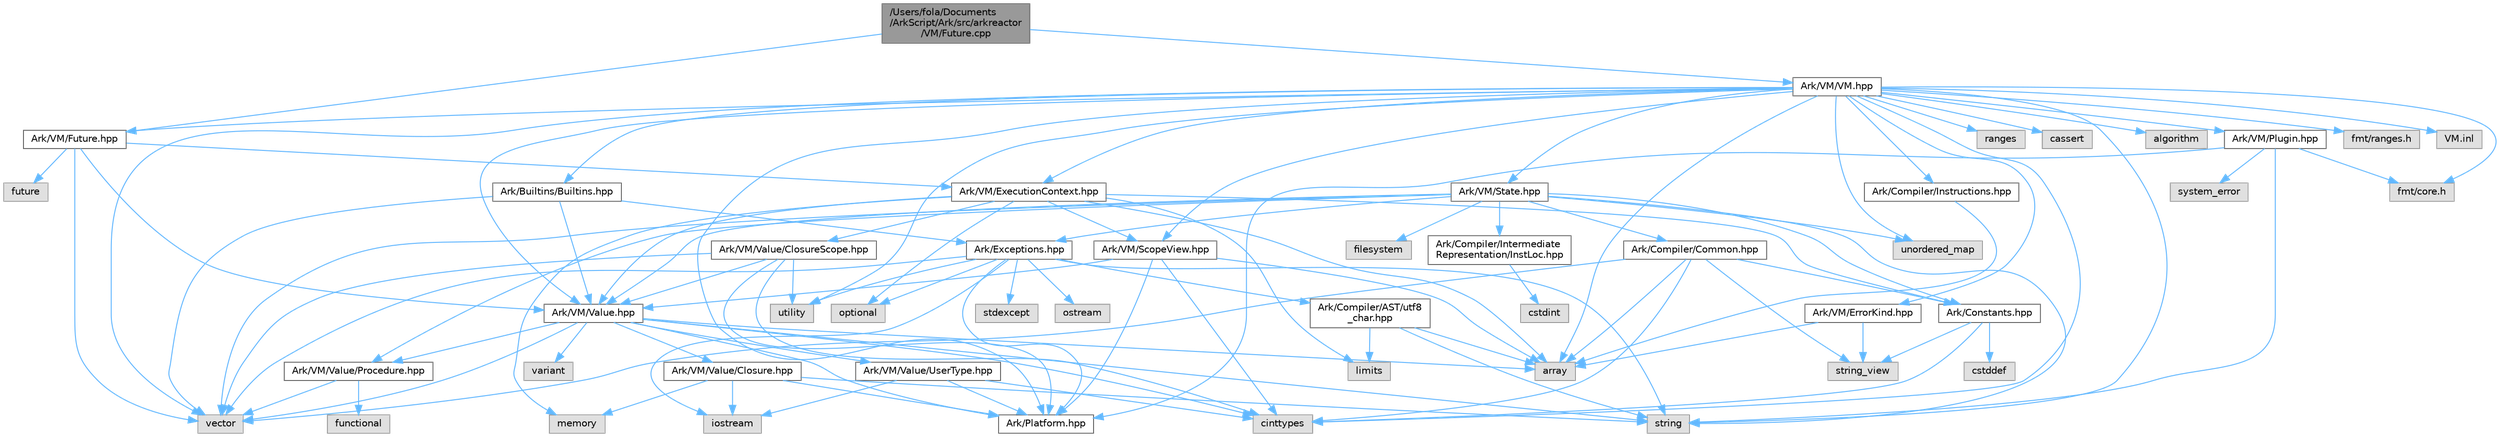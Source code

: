 digraph "/Users/fola/Documents/ArkScript/Ark/src/arkreactor/VM/Future.cpp"
{
 // INTERACTIVE_SVG=YES
 // LATEX_PDF_SIZE
  bgcolor="transparent";
  edge [fontname=Helvetica,fontsize=10,labelfontname=Helvetica,labelfontsize=10];
  node [fontname=Helvetica,fontsize=10,shape=box,height=0.2,width=0.4];
  Node1 [id="Node000001",label="/Users/fola/Documents\l/ArkScript/Ark/src/arkreactor\l/VM/Future.cpp",height=0.2,width=0.4,color="gray40", fillcolor="grey60", style="filled", fontcolor="black",tooltip=" "];
  Node1 -> Node2 [id="edge1_Node000001_Node000002",color="steelblue1",style="solid",tooltip=" "];
  Node2 [id="Node000002",label="Ark/VM/Future.hpp",height=0.2,width=0.4,color="grey40", fillcolor="white", style="filled",URL="$d0/dda/Future_8hpp.html",tooltip="Internal object to resolve asynchronously a function call in ArkScript."];
  Node2 -> Node3 [id="edge2_Node000002_Node000003",color="steelblue1",style="solid",tooltip=" "];
  Node3 [id="Node000003",label="future",height=0.2,width=0.4,color="grey60", fillcolor="#E0E0E0", style="filled",tooltip=" "];
  Node2 -> Node4 [id="edge3_Node000002_Node000004",color="steelblue1",style="solid",tooltip=" "];
  Node4 [id="Node000004",label="vector",height=0.2,width=0.4,color="grey60", fillcolor="#E0E0E0", style="filled",tooltip=" "];
  Node2 -> Node5 [id="edge4_Node000002_Node000005",color="steelblue1",style="solid",tooltip=" "];
  Node5 [id="Node000005",label="Ark/VM/Value.hpp",height=0.2,width=0.4,color="grey40", fillcolor="white", style="filled",URL="$de/dfd/Value_8hpp.html",tooltip="Default value type handled by the virtual machine."];
  Node5 -> Node4 [id="edge5_Node000005_Node000004",color="steelblue1",style="solid",tooltip=" "];
  Node5 -> Node6 [id="edge6_Node000005_Node000006",color="steelblue1",style="solid",tooltip=" "];
  Node6 [id="Node000006",label="variant",height=0.2,width=0.4,color="grey60", fillcolor="#E0E0E0", style="filled",tooltip=" "];
  Node5 -> Node7 [id="edge7_Node000005_Node000007",color="steelblue1",style="solid",tooltip=" "];
  Node7 [id="Node000007",label="string",height=0.2,width=0.4,color="grey60", fillcolor="#E0E0E0", style="filled",tooltip=" "];
  Node5 -> Node8 [id="edge8_Node000005_Node000008",color="steelblue1",style="solid",tooltip=" "];
  Node8 [id="Node000008",label="cinttypes",height=0.2,width=0.4,color="grey60", fillcolor="#E0E0E0", style="filled",tooltip=" "];
  Node5 -> Node9 [id="edge9_Node000005_Node000009",color="steelblue1",style="solid",tooltip=" "];
  Node9 [id="Node000009",label="array",height=0.2,width=0.4,color="grey60", fillcolor="#E0E0E0", style="filled",tooltip=" "];
  Node5 -> Node10 [id="edge10_Node000005_Node000010",color="steelblue1",style="solid",tooltip=" "];
  Node10 [id="Node000010",label="Ark/VM/Value/Closure.hpp",height=0.2,width=0.4,color="grey40", fillcolor="white", style="filled",URL="$dc/dd5/Closure_8hpp.html",tooltip="Subtype of the value type, handling closures."];
  Node10 -> Node11 [id="edge11_Node000010_Node000011",color="steelblue1",style="solid",tooltip=" "];
  Node11 [id="Node000011",label="memory",height=0.2,width=0.4,color="grey60", fillcolor="#E0E0E0", style="filled",tooltip=" "];
  Node10 -> Node12 [id="edge12_Node000010_Node000012",color="steelblue1",style="solid",tooltip=" "];
  Node12 [id="Node000012",label="iostream",height=0.2,width=0.4,color="grey60", fillcolor="#E0E0E0", style="filled",tooltip=" "];
  Node10 -> Node7 [id="edge13_Node000010_Node000007",color="steelblue1",style="solid",tooltip=" "];
  Node10 -> Node13 [id="edge14_Node000010_Node000013",color="steelblue1",style="solid",tooltip=" "];
  Node13 [id="Node000013",label="Ark/Platform.hpp",height=0.2,width=0.4,color="grey40", fillcolor="white", style="filled",URL="$d5/d40/Platform_8hpp.html",tooltip="ArkScript configuration macros."];
  Node5 -> Node14 [id="edge15_Node000005_Node000014",color="steelblue1",style="solid",tooltip=" "];
  Node14 [id="Node000014",label="Ark/VM/Value/UserType.hpp",height=0.2,width=0.4,color="grey40", fillcolor="white", style="filled",URL="$dc/d3d/UserType_8hpp.html",tooltip="Subtype of the value, capable of handling any C++ type."];
  Node14 -> Node12 [id="edge16_Node000014_Node000012",color="steelblue1",style="solid",tooltip=" "];
  Node14 -> Node8 [id="edge17_Node000014_Node000008",color="steelblue1",style="solid",tooltip=" "];
  Node14 -> Node13 [id="edge18_Node000014_Node000013",color="steelblue1",style="solid",tooltip=" "];
  Node5 -> Node15 [id="edge19_Node000005_Node000015",color="steelblue1",style="solid",tooltip=" "];
  Node15 [id="Node000015",label="Ark/VM/Value/Procedure.hpp",height=0.2,width=0.4,color="grey40", fillcolor="white", style="filled",URL="$da/dcf/Procedure_8hpp.html",tooltip="Wrapper object for user-defined functions."];
  Node15 -> Node16 [id="edge20_Node000015_Node000016",color="steelblue1",style="solid",tooltip=" "];
  Node16 [id="Node000016",label="functional",height=0.2,width=0.4,color="grey60", fillcolor="#E0E0E0", style="filled",tooltip=" "];
  Node15 -> Node4 [id="edge21_Node000015_Node000004",color="steelblue1",style="solid",tooltip=" "];
  Node5 -> Node13 [id="edge22_Node000005_Node000013",color="steelblue1",style="solid",tooltip=" "];
  Node2 -> Node17 [id="edge23_Node000002_Node000017",color="steelblue1",style="solid",tooltip=" "];
  Node17 [id="Node000017",label="Ark/VM/ExecutionContext.hpp",height=0.2,width=0.4,color="grey40", fillcolor="white", style="filled",URL="$db/df6/ExecutionContext_8hpp.html",tooltip="Keeping track of the internal data needed by the VM."];
  Node17 -> Node9 [id="edge24_Node000017_Node000009",color="steelblue1",style="solid",tooltip=" "];
  Node17 -> Node18 [id="edge25_Node000017_Node000018",color="steelblue1",style="solid",tooltip=" "];
  Node18 [id="Node000018",label="limits",height=0.2,width=0.4,color="grey60", fillcolor="#E0E0E0", style="filled",tooltip=" "];
  Node17 -> Node11 [id="edge26_Node000017_Node000011",color="steelblue1",style="solid",tooltip=" "];
  Node17 -> Node19 [id="edge27_Node000017_Node000019",color="steelblue1",style="solid",tooltip=" "];
  Node19 [id="Node000019",label="optional",height=0.2,width=0.4,color="grey60", fillcolor="#E0E0E0", style="filled",tooltip=" "];
  Node17 -> Node20 [id="edge28_Node000017_Node000020",color="steelblue1",style="solid",tooltip=" "];
  Node20 [id="Node000020",label="Ark/Constants.hpp",height=0.2,width=0.4,color="grey40", fillcolor="white", style="filled",URL="$d6/de9/Constants_8hpp.html",tooltip="Constants used by ArkScript."];
  Node20 -> Node21 [id="edge29_Node000020_Node000021",color="steelblue1",style="solid",tooltip=" "];
  Node21 [id="Node000021",label="string_view",height=0.2,width=0.4,color="grey60", fillcolor="#E0E0E0", style="filled",tooltip=" "];
  Node20 -> Node8 [id="edge30_Node000020_Node000008",color="steelblue1",style="solid",tooltip=" "];
  Node20 -> Node22 [id="edge31_Node000020_Node000022",color="steelblue1",style="solid",tooltip=" "];
  Node22 [id="Node000022",label="cstddef",height=0.2,width=0.4,color="grey60", fillcolor="#E0E0E0", style="filled",tooltip=" "];
  Node17 -> Node5 [id="edge32_Node000017_Node000005",color="steelblue1",style="solid",tooltip=" "];
  Node17 -> Node23 [id="edge33_Node000017_Node000023",color="steelblue1",style="solid",tooltip=" "];
  Node23 [id="Node000023",label="Ark/VM/ScopeView.hpp",height=0.2,width=0.4,color="grey40", fillcolor="white", style="filled",URL="$d8/d45/ScopeView_8hpp.html",tooltip=" "];
  Node23 -> Node9 [id="edge34_Node000023_Node000009",color="steelblue1",style="solid",tooltip=" "];
  Node23 -> Node8 [id="edge35_Node000023_Node000008",color="steelblue1",style="solid",tooltip=" "];
  Node23 -> Node13 [id="edge36_Node000023_Node000013",color="steelblue1",style="solid",tooltip=" "];
  Node23 -> Node5 [id="edge37_Node000023_Node000005",color="steelblue1",style="solid",tooltip=" "];
  Node17 -> Node24 [id="edge38_Node000017_Node000024",color="steelblue1",style="solid",tooltip=" "];
  Node24 [id="Node000024",label="Ark/VM/Value/ClosureScope.hpp",height=0.2,width=0.4,color="grey40", fillcolor="white", style="filled",URL="$d1/d71/ClosureScope_8hpp.html",tooltip="Subtype of the value type, handling closures."];
  Node24 -> Node4 [id="edge39_Node000024_Node000004",color="steelblue1",style="solid",tooltip=" "];
  Node24 -> Node25 [id="edge40_Node000024_Node000025",color="steelblue1",style="solid",tooltip=" "];
  Node25 [id="Node000025",label="utility",height=0.2,width=0.4,color="grey60", fillcolor="#E0E0E0", style="filled",tooltip=" "];
  Node24 -> Node8 [id="edge41_Node000024_Node000008",color="steelblue1",style="solid",tooltip=" "];
  Node24 -> Node13 [id="edge42_Node000024_Node000013",color="steelblue1",style="solid",tooltip=" "];
  Node24 -> Node5 [id="edge43_Node000024_Node000005",color="steelblue1",style="solid",tooltip=" "];
  Node1 -> Node26 [id="edge44_Node000001_Node000026",color="steelblue1",style="solid",tooltip=" "];
  Node26 [id="Node000026",label="Ark/VM/VM.hpp",height=0.2,width=0.4,color="grey40", fillcolor="white", style="filled",URL="$d1/d91/VM_8hpp.html",tooltip="The ArkScript virtual machine."];
  Node26 -> Node9 [id="edge45_Node000026_Node000009",color="steelblue1",style="solid",tooltip=" "];
  Node26 -> Node4 [id="edge46_Node000026_Node000004",color="steelblue1",style="solid",tooltip=" "];
  Node26 -> Node7 [id="edge47_Node000026_Node000007",color="steelblue1",style="solid",tooltip=" "];
  Node26 -> Node27 [id="edge48_Node000026_Node000027",color="steelblue1",style="solid",tooltip=" "];
  Node27 [id="Node000027",label="ranges",height=0.2,width=0.4,color="grey60", fillcolor="#E0E0E0", style="filled",tooltip=" "];
  Node26 -> Node28 [id="edge49_Node000026_Node000028",color="steelblue1",style="solid",tooltip=" "];
  Node28 [id="Node000028",label="cassert",height=0.2,width=0.4,color="grey60", fillcolor="#E0E0E0", style="filled",tooltip=" "];
  Node26 -> Node25 [id="edge50_Node000026_Node000025",color="steelblue1",style="solid",tooltip=" "];
  Node26 -> Node8 [id="edge51_Node000026_Node000008",color="steelblue1",style="solid",tooltip=" "];
  Node26 -> Node29 [id="edge52_Node000026_Node000029",color="steelblue1",style="solid",tooltip=" "];
  Node29 [id="Node000029",label="unordered_map",height=0.2,width=0.4,color="grey60", fillcolor="#E0E0E0", style="filled",tooltip=" "];
  Node26 -> Node30 [id="edge53_Node000026_Node000030",color="steelblue1",style="solid",tooltip=" "];
  Node30 [id="Node000030",label="algorithm",height=0.2,width=0.4,color="grey60", fillcolor="#E0E0E0", style="filled",tooltip=" "];
  Node26 -> Node31 [id="edge54_Node000026_Node000031",color="steelblue1",style="solid",tooltip=" "];
  Node31 [id="Node000031",label="fmt/core.h",height=0.2,width=0.4,color="grey60", fillcolor="#E0E0E0", style="filled",tooltip=" "];
  Node26 -> Node32 [id="edge55_Node000026_Node000032",color="steelblue1",style="solid",tooltip=" "];
  Node32 [id="Node000032",label="fmt/ranges.h",height=0.2,width=0.4,color="grey60", fillcolor="#E0E0E0", style="filled",tooltip=" "];
  Node26 -> Node33 [id="edge56_Node000026_Node000033",color="steelblue1",style="solid",tooltip=" "];
  Node33 [id="Node000033",label="Ark/Compiler/Instructions.hpp",height=0.2,width=0.4,color="grey40", fillcolor="white", style="filled",URL="$d8/daa/Instructions_8hpp.html",tooltip="The different instructions used by the compiler and virtual machine."];
  Node33 -> Node9 [id="edge57_Node000033_Node000009",color="steelblue1",style="solid",tooltip=" "];
  Node26 -> Node5 [id="edge58_Node000026_Node000005",color="steelblue1",style="solid",tooltip=" "];
  Node26 -> Node34 [id="edge59_Node000026_Node000034",color="steelblue1",style="solid",tooltip=" "];
  Node34 [id="Node000034",label="Ark/VM/State.hpp",height=0.2,width=0.4,color="grey40", fillcolor="white", style="filled",URL="$d0/db5/State_8hpp.html",tooltip="State used by the virtual machine: it loads the bytecode, can compile it if needed,..."];
  Node34 -> Node7 [id="edge60_Node000034_Node000007",color="steelblue1",style="solid",tooltip=" "];
  Node34 -> Node4 [id="edge61_Node000034_Node000004",color="steelblue1",style="solid",tooltip=" "];
  Node34 -> Node29 [id="edge62_Node000034_Node000029",color="steelblue1",style="solid",tooltip=" "];
  Node34 -> Node35 [id="edge63_Node000034_Node000035",color="steelblue1",style="solid",tooltip=" "];
  Node35 [id="Node000035",label="filesystem",height=0.2,width=0.4,color="grey60", fillcolor="#E0E0E0", style="filled",tooltip=" "];
  Node34 -> Node20 [id="edge64_Node000034_Node000020",color="steelblue1",style="solid",tooltip=" "];
  Node34 -> Node5 [id="edge65_Node000034_Node000005",color="steelblue1",style="solid",tooltip=" "];
  Node34 -> Node15 [id="edge66_Node000034_Node000015",color="steelblue1",style="solid",tooltip=" "];
  Node34 -> Node36 [id="edge67_Node000034_Node000036",color="steelblue1",style="solid",tooltip=" "];
  Node36 [id="Node000036",label="Ark/Compiler/Common.hpp",height=0.2,width=0.4,color="grey40", fillcolor="white", style="filled",URL="$d8/ddd/Common_8hpp.html",tooltip="Common code for the compiler."];
  Node36 -> Node9 [id="edge68_Node000036_Node000009",color="steelblue1",style="solid",tooltip=" "];
  Node36 -> Node21 [id="edge69_Node000036_Node000021",color="steelblue1",style="solid",tooltip=" "];
  Node36 -> Node4 [id="edge70_Node000036_Node000004",color="steelblue1",style="solid",tooltip=" "];
  Node36 -> Node8 [id="edge71_Node000036_Node000008",color="steelblue1",style="solid",tooltip=" "];
  Node36 -> Node20 [id="edge72_Node000036_Node000020",color="steelblue1",style="solid",tooltip=" "];
  Node34 -> Node37 [id="edge73_Node000034_Node000037",color="steelblue1",style="solid",tooltip=" "];
  Node37 [id="Node000037",label="Ark/Exceptions.hpp",height=0.2,width=0.4,color="grey40", fillcolor="white", style="filled",URL="$d2/de9/Exceptions_8hpp.html",tooltip="ArkScript homemade exceptions."];
  Node37 -> Node7 [id="edge74_Node000037_Node000007",color="steelblue1",style="solid",tooltip=" "];
  Node37 -> Node25 [id="edge75_Node000037_Node000025",color="steelblue1",style="solid",tooltip=" "];
  Node37 -> Node4 [id="edge76_Node000037_Node000004",color="steelblue1",style="solid",tooltip=" "];
  Node37 -> Node38 [id="edge77_Node000037_Node000038",color="steelblue1",style="solid",tooltip=" "];
  Node38 [id="Node000038",label="stdexcept",height=0.2,width=0.4,color="grey60", fillcolor="#E0E0E0", style="filled",tooltip=" "];
  Node37 -> Node19 [id="edge78_Node000037_Node000019",color="steelblue1",style="solid",tooltip=" "];
  Node37 -> Node39 [id="edge79_Node000037_Node000039",color="steelblue1",style="solid",tooltip=" "];
  Node39 [id="Node000039",label="ostream",height=0.2,width=0.4,color="grey60", fillcolor="#E0E0E0", style="filled",tooltip=" "];
  Node37 -> Node12 [id="edge80_Node000037_Node000012",color="steelblue1",style="solid",tooltip=" "];
  Node37 -> Node40 [id="edge81_Node000037_Node000040",color="steelblue1",style="solid",tooltip=" "];
  Node40 [id="Node000040",label="Ark/Compiler/AST/utf8\l_char.hpp",height=0.2,width=0.4,color="grey40", fillcolor="white", style="filled",URL="$db/d4e/utf8__char_8hpp.html",tooltip=" "];
  Node40 -> Node9 [id="edge82_Node000040_Node000009",color="steelblue1",style="solid",tooltip=" "];
  Node40 -> Node7 [id="edge83_Node000040_Node000007",color="steelblue1",style="solid",tooltip=" "];
  Node40 -> Node18 [id="edge84_Node000040_Node000018",color="steelblue1",style="solid",tooltip=" "];
  Node37 -> Node13 [id="edge85_Node000037_Node000013",color="steelblue1",style="solid",tooltip=" "];
  Node34 -> Node41 [id="edge86_Node000034_Node000041",color="steelblue1",style="solid",tooltip=" "];
  Node41 [id="Node000041",label="Ark/Compiler/Intermediate\lRepresentation/InstLoc.hpp",height=0.2,width=0.4,color="grey40", fillcolor="white", style="filled",URL="$d5/d3a/InstLoc_8hpp.html",tooltip=" "];
  Node41 -> Node42 [id="edge87_Node000041_Node000042",color="steelblue1",style="solid",tooltip=" "];
  Node42 [id="Node000042",label="cstdint",height=0.2,width=0.4,color="grey60", fillcolor="#E0E0E0", style="filled",tooltip=" "];
  Node26 -> Node23 [id="edge88_Node000026_Node000023",color="steelblue1",style="solid",tooltip=" "];
  Node26 -> Node43 [id="edge89_Node000026_Node000043",color="steelblue1",style="solid",tooltip=" "];
  Node43 [id="Node000043",label="Ark/VM/ErrorKind.hpp",height=0.2,width=0.4,color="grey40", fillcolor="white", style="filled",URL="$de/df9/ErrorKind_8hpp.html",tooltip=" "];
  Node43 -> Node9 [id="edge90_Node000043_Node000009",color="steelblue1",style="solid",tooltip=" "];
  Node43 -> Node21 [id="edge91_Node000043_Node000021",color="steelblue1",style="solid",tooltip=" "];
  Node26 -> Node17 [id="edge92_Node000026_Node000017",color="steelblue1",style="solid",tooltip=" "];
  Node26 -> Node44 [id="edge93_Node000026_Node000044",color="steelblue1",style="solid",tooltip=" "];
  Node44 [id="Node000044",label="Ark/Builtins/Builtins.hpp",height=0.2,width=0.4,color="grey40", fillcolor="white", style="filled",URL="$da/d84/Builtins_8hpp.html",tooltip="Host the declaration of all the ArkScript builtins."];
  Node44 -> Node4 [id="edge94_Node000044_Node000004",color="steelblue1",style="solid",tooltip=" "];
  Node44 -> Node5 [id="edge95_Node000044_Node000005",color="steelblue1",style="solid",tooltip=" "];
  Node44 -> Node37 [id="edge96_Node000044_Node000037",color="steelblue1",style="solid",tooltip=" "];
  Node26 -> Node13 [id="edge97_Node000026_Node000013",color="steelblue1",style="solid",tooltip=" "];
  Node26 -> Node45 [id="edge98_Node000026_Node000045",color="steelblue1",style="solid",tooltip=" "];
  Node45 [id="Node000045",label="Ark/VM/Plugin.hpp",height=0.2,width=0.4,color="grey40", fillcolor="white", style="filled",URL="$db/d0e/Plugin_8hpp.html",tooltip="Loads .dll/.so/.dynlib files."];
  Node45 -> Node13 [id="edge99_Node000045_Node000013",color="steelblue1",style="solid",tooltip=" "];
  Node45 -> Node7 [id="edge100_Node000045_Node000007",color="steelblue1",style="solid",tooltip=" "];
  Node45 -> Node46 [id="edge101_Node000045_Node000046",color="steelblue1",style="solid",tooltip=" "];
  Node46 [id="Node000046",label="system_error",height=0.2,width=0.4,color="grey60", fillcolor="#E0E0E0", style="filled",tooltip=" "];
  Node45 -> Node31 [id="edge102_Node000045_Node000031",color="steelblue1",style="solid",tooltip=" "];
  Node26 -> Node2 [id="edge103_Node000026_Node000002",color="steelblue1",style="solid",tooltip=" "];
  Node26 -> Node47 [id="edge104_Node000026_Node000047",color="steelblue1",style="solid",tooltip=" "];
  Node47 [id="Node000047",label="VM.inl",height=0.2,width=0.4,color="grey60", fillcolor="#E0E0E0", style="filled",tooltip=" "];
}
